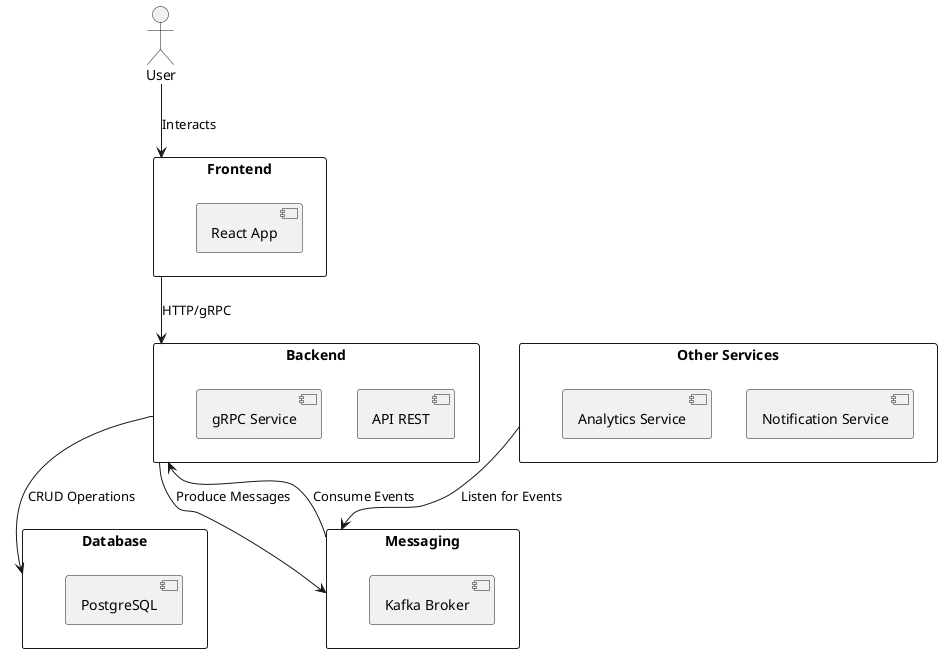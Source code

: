 @startuml
actor User as user

rectangle "Frontend" {
    [React App]
}

rectangle "Backend" {
    [API REST]
    [gRPC Service]
}

rectangle "Database" {
    [PostgreSQL]
}

rectangle "Messaging" {
    [Kafka Broker]
}

rectangle "Other Services" {
    [Notification Service]
    [Analytics Service]
}

user --> "Frontend" : Interacts
"Frontend" --> "Backend" : HTTP/gRPC
"Backend" --> "Database" : CRUD Operations
"Backend" --> "Messaging" : Produce Messages
"Messaging" --> "Backend" : Consume Events
"Other Services" --> "Messaging" : Listen for Events

@enduml
